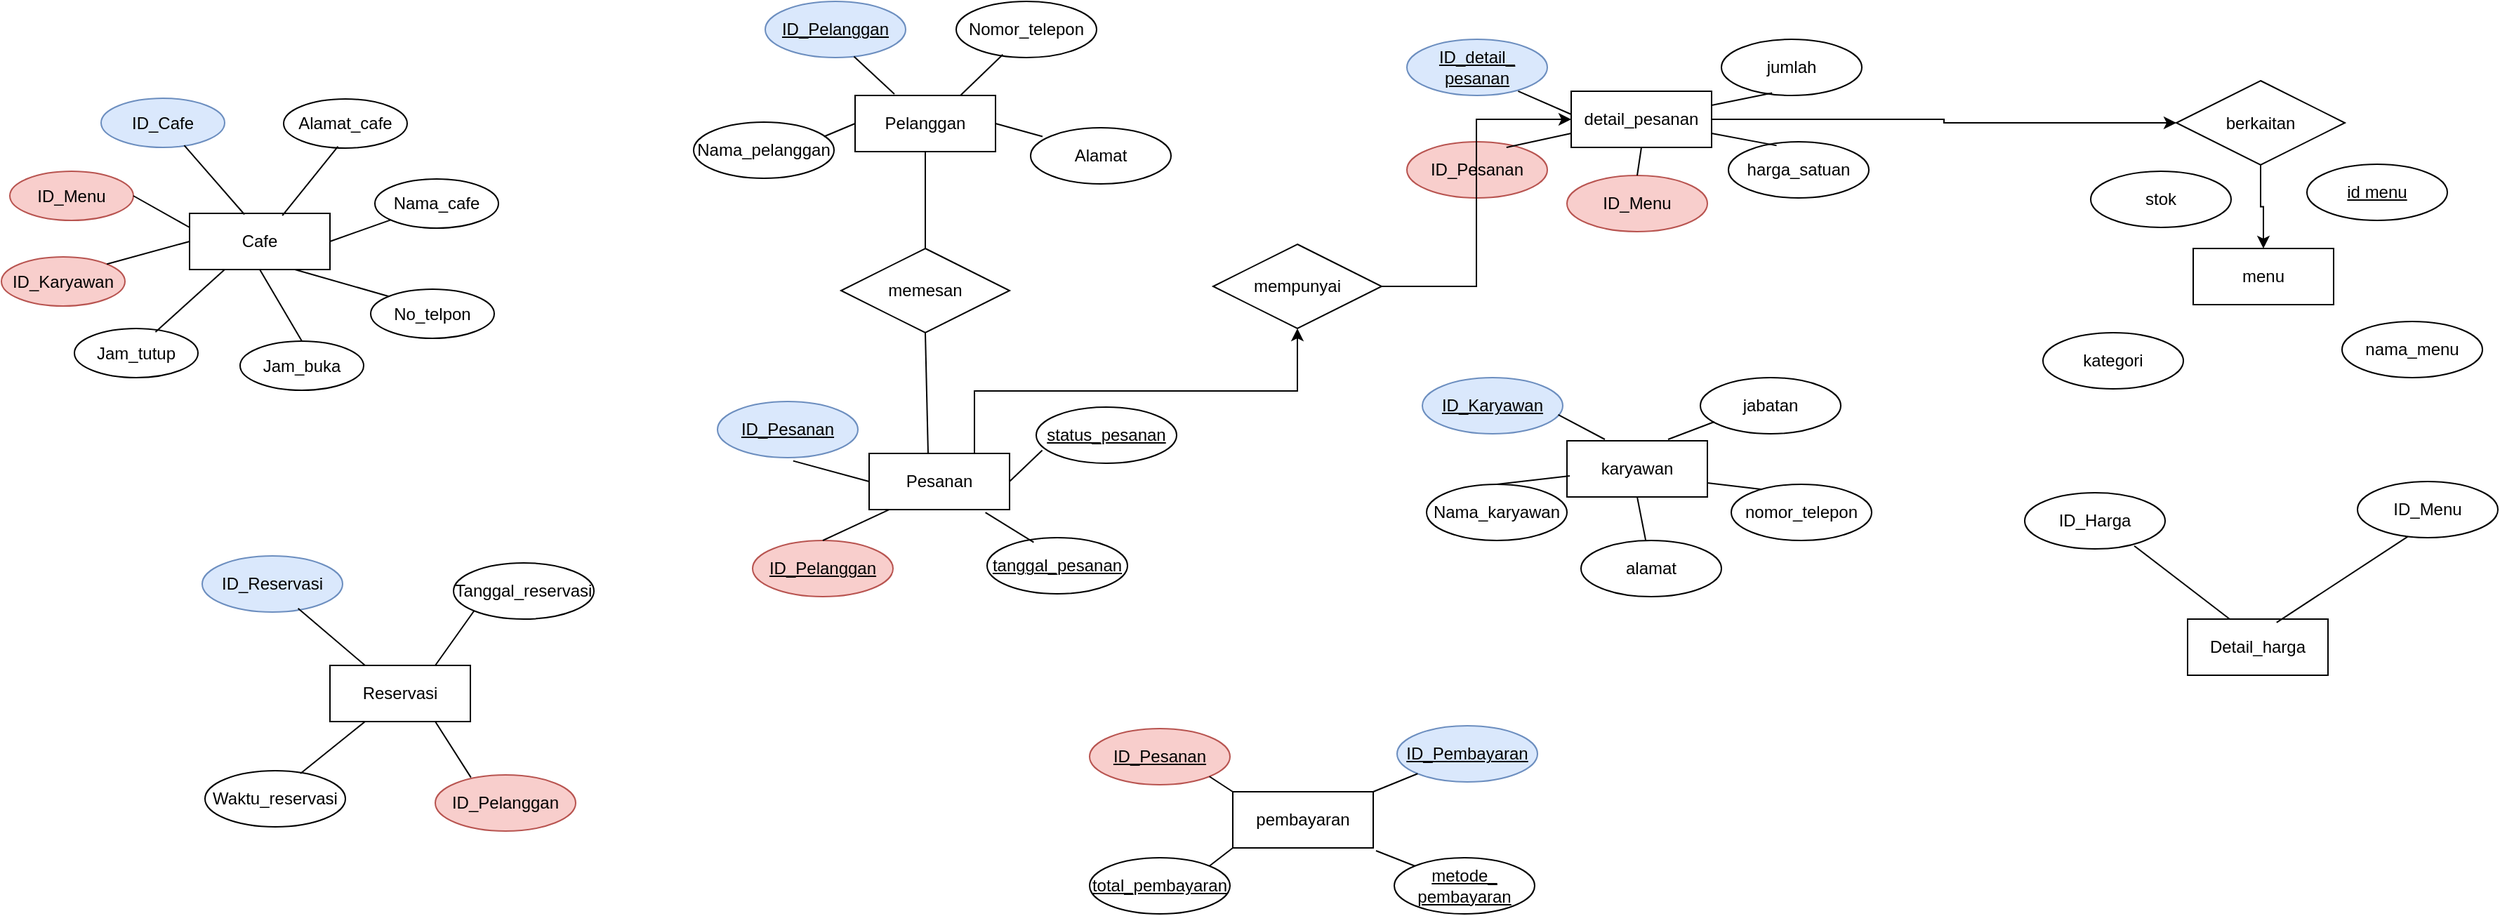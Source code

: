<mxfile version="24.9.2">
  <diagram name="Page-1" id="4e5mWGfXuUMKOkXNHSOo">
    <mxGraphModel dx="2000" dy="1057" grid="0" gridSize="10" guides="1" tooltips="1" connect="1" arrows="1" fold="1" page="0" pageScale="1" pageWidth="850" pageHeight="1100" math="0" shadow="0">
      <root>
        <mxCell id="0" />
        <mxCell id="1" parent="0" />
        <mxCell id="grnQwoSv1uIadPGOXFT1-49" value="Pelanggan" style="whiteSpace=wrap;html=1;align=center;" parent="1" vertex="1">
          <mxGeometry x="333" y="-14" width="100" height="40" as="geometry" />
        </mxCell>
        <mxCell id="grnQwoSv1uIadPGOXFT1-50" value="ID_Pelanggan" style="ellipse;whiteSpace=wrap;html=1;align=center;fontStyle=4;fillColor=#dae8fc;strokeColor=#6c8ebf;" parent="1" vertex="1">
          <mxGeometry x="269" y="-81" width="100" height="40" as="geometry" />
        </mxCell>
        <mxCell id="grnQwoSv1uIadPGOXFT1-51" value="Nama_pelanggan" style="ellipse;whiteSpace=wrap;html=1;align=center;" parent="1" vertex="1">
          <mxGeometry x="218" y="5" width="100" height="40" as="geometry" />
        </mxCell>
        <mxCell id="grnQwoSv1uIadPGOXFT1-54" value="Alamat" style="ellipse;whiteSpace=wrap;html=1;align=center;" parent="1" vertex="1">
          <mxGeometry x="458" y="9" width="100" height="40" as="geometry" />
        </mxCell>
        <mxCell id="grnQwoSv1uIadPGOXFT1-55" value="Nomor_telepon" style="ellipse;whiteSpace=wrap;html=1;align=center;" parent="1" vertex="1">
          <mxGeometry x="405" y="-81" width="100" height="40" as="geometry" />
        </mxCell>
        <mxCell id="MHXyVBamXLeqpxSBu66O-15" style="edgeStyle=orthogonalEdgeStyle;rounded=0;orthogonalLoop=1;jettySize=auto;html=1;exitX=1;exitY=0.5;exitDx=0;exitDy=0;entryX=0;entryY=0.5;entryDx=0;entryDy=0;" edge="1" parent="1" source="grnQwoSv1uIadPGOXFT1-56" target="MHXyVBamXLeqpxSBu66O-13">
          <mxGeometry relative="1" as="geometry" />
        </mxCell>
        <mxCell id="grnQwoSv1uIadPGOXFT1-56" value="detail_pesanan" style="whiteSpace=wrap;html=1;align=center;" parent="1" vertex="1">
          <mxGeometry x="843" y="-17" width="100" height="40" as="geometry" />
        </mxCell>
        <mxCell id="grnQwoSv1uIadPGOXFT1-57" value="ID_Pesanan" style="ellipse;whiteSpace=wrap;html=1;align=center;fillColor=#f8cecc;strokeColor=#b85450;" parent="1" vertex="1">
          <mxGeometry x="726" y="19" width="100" height="40" as="geometry" />
        </mxCell>
        <mxCell id="grnQwoSv1uIadPGOXFT1-58" value="ID_detail_&lt;div&gt;pesanan&lt;/div&gt;" style="ellipse;whiteSpace=wrap;html=1;align=center;fontStyle=4;fillColor=#dae8fc;strokeColor=#6c8ebf;" parent="1" vertex="1">
          <mxGeometry x="726" y="-54" width="100" height="40" as="geometry" />
        </mxCell>
        <mxCell id="grnQwoSv1uIadPGOXFT1-59" value="ID_Menu" style="ellipse;whiteSpace=wrap;html=1;align=center;fillColor=#f8cecc;strokeColor=#b85450;" parent="1" vertex="1">
          <mxGeometry x="840" y="43" width="100" height="40" as="geometry" />
        </mxCell>
        <mxCell id="grnQwoSv1uIadPGOXFT1-60" value="harga_satuan" style="ellipse;whiteSpace=wrap;html=1;align=center;" parent="1" vertex="1">
          <mxGeometry x="955" y="19" width="100" height="40" as="geometry" />
        </mxCell>
        <mxCell id="grnQwoSv1uIadPGOXFT1-61" value="jumlah" style="ellipse;whiteSpace=wrap;html=1;align=center;" parent="1" vertex="1">
          <mxGeometry x="950" y="-54" width="100" height="40" as="geometry" />
        </mxCell>
        <mxCell id="MHXyVBamXLeqpxSBu66O-8" style="edgeStyle=orthogonalEdgeStyle;rounded=0;orthogonalLoop=1;jettySize=auto;html=1;exitX=0.75;exitY=0;exitDx=0;exitDy=0;" edge="1" parent="1" source="grnQwoSv1uIadPGOXFT1-62" target="MHXyVBamXLeqpxSBu66O-7">
          <mxGeometry relative="1" as="geometry" />
        </mxCell>
        <mxCell id="grnQwoSv1uIadPGOXFT1-62" value="Pesanan" style="whiteSpace=wrap;html=1;align=center;" parent="1" vertex="1">
          <mxGeometry x="343" y="241" width="100" height="40" as="geometry" />
        </mxCell>
        <mxCell id="grnQwoSv1uIadPGOXFT1-63" value="ID_Pesanan" style="ellipse;whiteSpace=wrap;html=1;align=center;fontStyle=4;fillColor=#dae8fc;strokeColor=#6c8ebf;" parent="1" vertex="1">
          <mxGeometry x="235" y="204" width="100" height="40" as="geometry" />
        </mxCell>
        <mxCell id="grnQwoSv1uIadPGOXFT1-65" value="ID_Pelanggan" style="ellipse;whiteSpace=wrap;html=1;align=center;fontStyle=4;fillColor=#f8cecc;strokeColor=#b85450;" parent="1" vertex="1">
          <mxGeometry x="260" y="303" width="100" height="40" as="geometry" />
        </mxCell>
        <mxCell id="grnQwoSv1uIadPGOXFT1-66" value="tanggal_pesanan" style="ellipse;whiteSpace=wrap;html=1;align=center;fontStyle=4;" parent="1" vertex="1">
          <mxGeometry x="427" y="301" width="100" height="40" as="geometry" />
        </mxCell>
        <mxCell id="grnQwoSv1uIadPGOXFT1-67" value="status_pesanan" style="ellipse;whiteSpace=wrap;html=1;align=center;fontStyle=4;" parent="1" vertex="1">
          <mxGeometry x="462" y="208" width="100" height="40" as="geometry" />
        </mxCell>
        <mxCell id="grnQwoSv1uIadPGOXFT1-68" value="karyawan" style="whiteSpace=wrap;html=1;align=center;" parent="1" vertex="1">
          <mxGeometry x="840" y="232" width="100" height="40" as="geometry" />
        </mxCell>
        <mxCell id="grnQwoSv1uIadPGOXFT1-69" value="ID_Karyawan" style="ellipse;whiteSpace=wrap;html=1;align=center;fontStyle=4;fillColor=#dae8fc;strokeColor=#6c8ebf;" parent="1" vertex="1">
          <mxGeometry x="737" y="187" width="100" height="40" as="geometry" />
        </mxCell>
        <mxCell id="grnQwoSv1uIadPGOXFT1-70" value="Nama_karyawan" style="ellipse;whiteSpace=wrap;html=1;align=center;" parent="1" vertex="1">
          <mxGeometry x="740" y="263" width="100" height="40" as="geometry" />
        </mxCell>
        <mxCell id="grnQwoSv1uIadPGOXFT1-71" value="nomor_telepon" style="ellipse;whiteSpace=wrap;html=1;align=center;" parent="1" vertex="1">
          <mxGeometry x="957" y="263" width="100" height="40" as="geometry" />
        </mxCell>
        <mxCell id="grnQwoSv1uIadPGOXFT1-72" value="jabatan" style="ellipse;whiteSpace=wrap;html=1;align=center;" parent="1" vertex="1">
          <mxGeometry x="935" y="187" width="100" height="40" as="geometry" />
        </mxCell>
        <mxCell id="grnQwoSv1uIadPGOXFT1-74" value="pembayaran" style="whiteSpace=wrap;html=1;align=center;" parent="1" vertex="1">
          <mxGeometry x="602" y="482" width="100" height="40" as="geometry" />
        </mxCell>
        <mxCell id="grnQwoSv1uIadPGOXFT1-75" value="ID_Pembayaran" style="ellipse;whiteSpace=wrap;html=1;align=center;fontStyle=4;fillColor=#dae8fc;strokeColor=#6c8ebf;" parent="1" vertex="1">
          <mxGeometry x="719" y="435" width="100" height="40" as="geometry" />
        </mxCell>
        <mxCell id="grnQwoSv1uIadPGOXFT1-76" value="ID_Pesanan" style="ellipse;whiteSpace=wrap;html=1;align=center;fontStyle=4;fillColor=#f8cecc;strokeColor=#b85450;" parent="1" vertex="1">
          <mxGeometry x="500" y="437" width="100" height="40" as="geometry" />
        </mxCell>
        <mxCell id="grnQwoSv1uIadPGOXFT1-77" value="total_pembayaran" style="ellipse;whiteSpace=wrap;html=1;align=center;fontStyle=4;" parent="1" vertex="1">
          <mxGeometry x="500" y="529" width="100" height="40" as="geometry" />
        </mxCell>
        <mxCell id="grnQwoSv1uIadPGOXFT1-78" value="metode_&lt;div&gt;pembayaran&lt;/div&gt;" style="ellipse;whiteSpace=wrap;html=1;align=center;fontStyle=4;" parent="1" vertex="1">
          <mxGeometry x="717" y="529" width="100" height="40" as="geometry" />
        </mxCell>
        <mxCell id="grnQwoSv1uIadPGOXFT1-82" value="" style="endArrow=none;html=1;rounded=0;fontSize=12;startSize=8;endSize=8;curved=1;exitX=1;exitY=0.5;exitDx=0;exitDy=0;entryX=0.085;entryY=0.156;entryDx=0;entryDy=0;entryPerimeter=0;" parent="1" source="grnQwoSv1uIadPGOXFT1-49" target="grnQwoSv1uIadPGOXFT1-54" edge="1">
          <mxGeometry relative="1" as="geometry">
            <mxPoint x="462" y="32" as="sourcePoint" />
            <mxPoint x="622" y="32" as="targetPoint" />
          </mxGeometry>
        </mxCell>
        <mxCell id="grnQwoSv1uIadPGOXFT1-83" value="" style="endArrow=none;html=1;rounded=0;fontSize=12;startSize=8;endSize=8;curved=1;exitX=0.75;exitY=0;exitDx=0;exitDy=0;entryX=0.332;entryY=0.948;entryDx=0;entryDy=0;entryPerimeter=0;" parent="1" source="grnQwoSv1uIadPGOXFT1-49" target="grnQwoSv1uIadPGOXFT1-55" edge="1">
          <mxGeometry relative="1" as="geometry">
            <mxPoint x="408" y="61" as="sourcePoint" />
            <mxPoint x="568" y="61" as="targetPoint" />
          </mxGeometry>
        </mxCell>
        <mxCell id="grnQwoSv1uIadPGOXFT1-84" value="" style="endArrow=none;html=1;rounded=0;fontSize=12;startSize=8;endSize=8;curved=1;exitX=0.632;exitY=0.98;exitDx=0;exitDy=0;exitPerimeter=0;" parent="1" source="grnQwoSv1uIadPGOXFT1-50" edge="1">
          <mxGeometry relative="1" as="geometry">
            <mxPoint x="281" y="61" as="sourcePoint" />
            <mxPoint x="361" y="-15" as="targetPoint" />
          </mxGeometry>
        </mxCell>
        <mxCell id="grnQwoSv1uIadPGOXFT1-85" value="" style="endArrow=none;html=1;rounded=0;fontSize=12;startSize=8;endSize=8;curved=1;exitX=0.929;exitY=0.256;exitDx=0;exitDy=0;entryX=0;entryY=0.5;entryDx=0;entryDy=0;exitPerimeter=0;" parent="1" source="grnQwoSv1uIadPGOXFT1-51" target="grnQwoSv1uIadPGOXFT1-49" edge="1">
          <mxGeometry relative="1" as="geometry">
            <mxPoint x="281" y="61" as="sourcePoint" />
            <mxPoint x="441" y="61" as="targetPoint" />
          </mxGeometry>
        </mxCell>
        <mxCell id="grnQwoSv1uIadPGOXFT1-86" value="" style="endArrow=none;html=1;rounded=0;fontSize=12;startSize=8;endSize=8;curved=1;exitX=0.792;exitY=0.924;exitDx=0;exitDy=0;exitPerimeter=0;entryX=0.001;entryY=0.412;entryDx=0;entryDy=0;entryPerimeter=0;" parent="1" source="grnQwoSv1uIadPGOXFT1-58" target="grnQwoSv1uIadPGOXFT1-56" edge="1">
          <mxGeometry relative="1" as="geometry">
            <mxPoint x="853" y="61" as="sourcePoint" />
            <mxPoint x="1013" y="61" as="targetPoint" />
          </mxGeometry>
        </mxCell>
        <mxCell id="grnQwoSv1uIadPGOXFT1-87" value="" style="endArrow=none;html=1;rounded=0;fontSize=12;startSize=8;endSize=8;curved=1;exitX=0.709;exitY=0.099;exitDx=0;exitDy=0;exitPerimeter=0;entryX=0;entryY=0.75;entryDx=0;entryDy=0;" parent="1" source="grnQwoSv1uIadPGOXFT1-57" target="grnQwoSv1uIadPGOXFT1-56" edge="1">
          <mxGeometry relative="1" as="geometry">
            <mxPoint x="853" y="61" as="sourcePoint" />
            <mxPoint x="1013" y="61" as="targetPoint" />
          </mxGeometry>
        </mxCell>
        <mxCell id="grnQwoSv1uIadPGOXFT1-88" value="" style="endArrow=none;html=1;rounded=0;fontSize=12;startSize=8;endSize=8;curved=1;exitX=0.5;exitY=0;exitDx=0;exitDy=0;entryX=0.5;entryY=1;entryDx=0;entryDy=0;" parent="1" source="grnQwoSv1uIadPGOXFT1-59" target="grnQwoSv1uIadPGOXFT1-56" edge="1">
          <mxGeometry relative="1" as="geometry">
            <mxPoint x="853" y="61" as="sourcePoint" />
            <mxPoint x="1013" y="61" as="targetPoint" />
          </mxGeometry>
        </mxCell>
        <mxCell id="grnQwoSv1uIadPGOXFT1-89" value="" style="endArrow=none;html=1;rounded=0;fontSize=12;startSize=8;endSize=8;curved=1;exitX=1;exitY=0.75;exitDx=0;exitDy=0;entryX=0.343;entryY=0.067;entryDx=0;entryDy=0;entryPerimeter=0;" parent="1" source="grnQwoSv1uIadPGOXFT1-56" target="grnQwoSv1uIadPGOXFT1-60" edge="1">
          <mxGeometry relative="1" as="geometry">
            <mxPoint x="853" y="61" as="sourcePoint" />
            <mxPoint x="1013" y="61" as="targetPoint" />
          </mxGeometry>
        </mxCell>
        <mxCell id="grnQwoSv1uIadPGOXFT1-90" value="" style="endArrow=none;html=1;rounded=0;fontSize=12;startSize=8;endSize=8;curved=1;exitX=1;exitY=0.25;exitDx=0;exitDy=0;entryX=0.361;entryY=0.956;entryDx=0;entryDy=0;entryPerimeter=0;" parent="1" source="grnQwoSv1uIadPGOXFT1-56" target="grnQwoSv1uIadPGOXFT1-61" edge="1">
          <mxGeometry relative="1" as="geometry">
            <mxPoint x="853" y="61" as="sourcePoint" />
            <mxPoint x="1013" y="61" as="targetPoint" />
          </mxGeometry>
        </mxCell>
        <mxCell id="grnQwoSv1uIadPGOXFT1-91" value="" style="endArrow=none;html=1;rounded=0;fontSize=12;startSize=8;endSize=8;curved=1;entryX=0.968;entryY=0.661;entryDx=0;entryDy=0;entryPerimeter=0;" parent="1" target="grnQwoSv1uIadPGOXFT1-69" edge="1">
          <mxGeometry relative="1" as="geometry">
            <mxPoint x="867" y="231" as="sourcePoint" />
            <mxPoint x="1013" y="188" as="targetPoint" />
          </mxGeometry>
        </mxCell>
        <mxCell id="grnQwoSv1uIadPGOXFT1-92" value="" style="endArrow=none;html=1;rounded=0;fontSize=12;startSize=8;endSize=8;curved=1;entryX=0.099;entryY=0.788;entryDx=0;entryDy=0;entryPerimeter=0;" parent="1" target="grnQwoSv1uIadPGOXFT1-72" edge="1">
          <mxGeometry relative="1" as="geometry">
            <mxPoint x="912" y="231" as="sourcePoint" />
            <mxPoint x="1013" y="188" as="targetPoint" />
          </mxGeometry>
        </mxCell>
        <mxCell id="grnQwoSv1uIadPGOXFT1-93" value="" style="endArrow=none;html=1;rounded=0;fontSize=12;startSize=8;endSize=8;curved=1;exitX=0.5;exitY=0;exitDx=0;exitDy=0;" parent="1" source="grnQwoSv1uIadPGOXFT1-70" edge="1">
          <mxGeometry relative="1" as="geometry">
            <mxPoint x="853" y="188" as="sourcePoint" />
            <mxPoint x="842" y="257" as="targetPoint" />
          </mxGeometry>
        </mxCell>
        <mxCell id="grnQwoSv1uIadPGOXFT1-94" value="" style="endArrow=none;html=1;rounded=0;fontSize=12;startSize=8;endSize=8;curved=1;exitX=1;exitY=0.75;exitDx=0;exitDy=0;entryX=0.221;entryY=0.092;entryDx=0;entryDy=0;entryPerimeter=0;" parent="1" source="grnQwoSv1uIadPGOXFT1-68" target="grnQwoSv1uIadPGOXFT1-71" edge="1">
          <mxGeometry relative="1" as="geometry">
            <mxPoint x="853" y="188" as="sourcePoint" />
            <mxPoint x="979" y="279" as="targetPoint" />
          </mxGeometry>
        </mxCell>
        <mxCell id="grnQwoSv1uIadPGOXFT1-95" value="" style="endArrow=none;html=1;rounded=0;fontSize=12;startSize=8;endSize=8;curved=1;exitX=0;exitY=0.5;exitDx=0;exitDy=0;entryX=0.539;entryY=1.058;entryDx=0;entryDy=0;entryPerimeter=0;" parent="1" source="grnQwoSv1uIadPGOXFT1-62" target="grnQwoSv1uIadPGOXFT1-63" edge="1">
          <mxGeometry relative="1" as="geometry">
            <mxPoint x="345" y="188" as="sourcePoint" />
            <mxPoint x="505" y="188" as="targetPoint" />
          </mxGeometry>
        </mxCell>
        <mxCell id="grnQwoSv1uIadPGOXFT1-96" value="" style="endArrow=none;html=1;rounded=0;fontSize=12;startSize=8;endSize=8;curved=1;exitX=0.5;exitY=0;exitDx=0;exitDy=0;entryX=0.142;entryY=1.002;entryDx=0;entryDy=0;entryPerimeter=0;" parent="1" source="grnQwoSv1uIadPGOXFT1-65" target="grnQwoSv1uIadPGOXFT1-62" edge="1">
          <mxGeometry relative="1" as="geometry">
            <mxPoint x="345" y="188" as="sourcePoint" />
            <mxPoint x="505" y="188" as="targetPoint" />
          </mxGeometry>
        </mxCell>
        <mxCell id="grnQwoSv1uIadPGOXFT1-97" value="" style="endArrow=none;html=1;rounded=0;fontSize=12;startSize=8;endSize=8;curved=1;exitX=1;exitY=0.5;exitDx=0;exitDy=0;entryX=0.043;entryY=0.768;entryDx=0;entryDy=0;entryPerimeter=0;" parent="1" source="grnQwoSv1uIadPGOXFT1-62" target="grnQwoSv1uIadPGOXFT1-67" edge="1">
          <mxGeometry relative="1" as="geometry">
            <mxPoint x="345" y="188" as="sourcePoint" />
            <mxPoint x="505" y="188" as="targetPoint" />
          </mxGeometry>
        </mxCell>
        <mxCell id="grnQwoSv1uIadPGOXFT1-98" value="" style="endArrow=none;html=1;rounded=0;fontSize=12;startSize=8;endSize=8;curved=1;entryX=0.828;entryY=1.052;entryDx=0;entryDy=0;exitX=0.332;exitY=0.083;exitDx=0;exitDy=0;exitPerimeter=0;entryPerimeter=0;" parent="1" source="grnQwoSv1uIadPGOXFT1-66" target="grnQwoSv1uIadPGOXFT1-62" edge="1">
          <mxGeometry relative="1" as="geometry">
            <mxPoint x="397" y="309" as="sourcePoint" />
            <mxPoint x="505" y="188" as="targetPoint" />
          </mxGeometry>
        </mxCell>
        <mxCell id="grnQwoSv1uIadPGOXFT1-100" value="" style="endArrow=none;html=1;rounded=0;fontSize=12;startSize=8;endSize=8;curved=1;exitX=1;exitY=1;exitDx=0;exitDy=0;entryX=0;entryY=0;entryDx=0;entryDy=0;" parent="1" source="grnQwoSv1uIadPGOXFT1-76" target="grnQwoSv1uIadPGOXFT1-74" edge="1">
          <mxGeometry relative="1" as="geometry">
            <mxPoint x="603" y="495" as="sourcePoint" />
            <mxPoint x="763" y="495" as="targetPoint" />
          </mxGeometry>
        </mxCell>
        <mxCell id="grnQwoSv1uIadPGOXFT1-101" value="" style="endArrow=none;html=1;rounded=0;fontSize=12;startSize=8;endSize=8;curved=1;exitX=1;exitY=0;exitDx=0;exitDy=0;entryX=0;entryY=1;entryDx=0;entryDy=0;" parent="1" source="grnQwoSv1uIadPGOXFT1-74" target="grnQwoSv1uIadPGOXFT1-75" edge="1">
          <mxGeometry relative="1" as="geometry">
            <mxPoint x="603" y="495" as="sourcePoint" />
            <mxPoint x="763" y="495" as="targetPoint" />
          </mxGeometry>
        </mxCell>
        <mxCell id="grnQwoSv1uIadPGOXFT1-102" value="" style="endArrow=none;html=1;rounded=0;fontSize=12;startSize=8;endSize=8;curved=1;exitX=1;exitY=0;exitDx=0;exitDy=0;entryX=0;entryY=1;entryDx=0;entryDy=0;" parent="1" source="grnQwoSv1uIadPGOXFT1-77" target="grnQwoSv1uIadPGOXFT1-74" edge="1">
          <mxGeometry relative="1" as="geometry">
            <mxPoint x="603" y="495" as="sourcePoint" />
            <mxPoint x="763" y="495" as="targetPoint" />
          </mxGeometry>
        </mxCell>
        <mxCell id="grnQwoSv1uIadPGOXFT1-103" value="" style="endArrow=none;html=1;rounded=0;fontSize=12;startSize=8;endSize=8;curved=1;entryX=0;entryY=0;entryDx=0;entryDy=0;" parent="1" target="grnQwoSv1uIadPGOXFT1-78" edge="1">
          <mxGeometry relative="1" as="geometry">
            <mxPoint x="704" y="524" as="sourcePoint" />
            <mxPoint x="763" y="495" as="targetPoint" />
          </mxGeometry>
        </mxCell>
        <mxCell id="624rOhawahAO45JL6sMZ-1" value="Cafe" style="whiteSpace=wrap;html=1;align=center;" parent="1" vertex="1">
          <mxGeometry x="-141" y="70" width="100" height="40" as="geometry" />
        </mxCell>
        <mxCell id="624rOhawahAO45JL6sMZ-3" value="alamat" style="ellipse;whiteSpace=wrap;html=1;align=center;" parent="1" vertex="1">
          <mxGeometry x="850" y="303" width="100" height="40" as="geometry" />
        </mxCell>
        <mxCell id="624rOhawahAO45JL6sMZ-4" value="" style="endArrow=none;html=1;rounded=0;exitX=0.5;exitY=1;exitDx=0;exitDy=0;" parent="1" source="grnQwoSv1uIadPGOXFT1-68" target="624rOhawahAO45JL6sMZ-3" edge="1">
          <mxGeometry relative="1" as="geometry">
            <mxPoint x="932" y="287" as="sourcePoint" />
            <mxPoint x="1092" y="287" as="targetPoint" />
          </mxGeometry>
        </mxCell>
        <mxCell id="fyqaR6KiXTVcfF-L6lF1-1" value="ID_Cafe" style="ellipse;whiteSpace=wrap;html=1;align=center;fillColor=#dae8fc;strokeColor=#6c8ebf;" parent="1" vertex="1">
          <mxGeometry x="-204" y="-12" width="88" height="35" as="geometry" />
        </mxCell>
        <mxCell id="fyqaR6KiXTVcfF-L6lF1-2" value="Alamat_cafe" style="ellipse;whiteSpace=wrap;html=1;align=center;" parent="1" vertex="1">
          <mxGeometry x="-74" y="-11.5" width="88" height="35" as="geometry" />
        </mxCell>
        <mxCell id="fyqaR6KiXTVcfF-L6lF1-3" value="Nama_cafe" style="ellipse;whiteSpace=wrap;html=1;align=center;" parent="1" vertex="1">
          <mxGeometry x="-9" y="45.5" width="88" height="35" as="geometry" />
        </mxCell>
        <mxCell id="fyqaR6KiXTVcfF-L6lF1-4" value="ID_Karyawan" style="ellipse;whiteSpace=wrap;html=1;align=center;fillColor=#f8cecc;strokeColor=#b85450;" parent="1" vertex="1">
          <mxGeometry x="-275" y="101" width="88" height="35" as="geometry" />
        </mxCell>
        <mxCell id="fyqaR6KiXTVcfF-L6lF1-5" value="No_telpon" style="ellipse;whiteSpace=wrap;html=1;align=center;" parent="1" vertex="1">
          <mxGeometry x="-12" y="124" width="88" height="35" as="geometry" />
        </mxCell>
        <mxCell id="fyqaR6KiXTVcfF-L6lF1-6" value="Jam_buka" style="ellipse;whiteSpace=wrap;html=1;align=center;" parent="1" vertex="1">
          <mxGeometry x="-105" y="161" width="88" height="35" as="geometry" />
        </mxCell>
        <mxCell id="fyqaR6KiXTVcfF-L6lF1-7" value="Jam_tutup" style="ellipse;whiteSpace=wrap;html=1;align=center;" parent="1" vertex="1">
          <mxGeometry x="-223" y="152" width="88" height="35" as="geometry" />
        </mxCell>
        <mxCell id="fyqaR6KiXTVcfF-L6lF1-8" value="ID_Menu" style="ellipse;whiteSpace=wrap;html=1;align=center;fillColor=#f8cecc;strokeColor=#b85450;" parent="1" vertex="1">
          <mxGeometry x="-269" y="40" width="88" height="35" as="geometry" />
        </mxCell>
        <mxCell id="fyqaR6KiXTVcfF-L6lF1-11" value="" style="endArrow=none;html=1;rounded=0;entryX=0.44;entryY=0.967;entryDx=0;entryDy=0;entryPerimeter=0;exitX=0.661;exitY=0.039;exitDx=0;exitDy=0;exitPerimeter=0;" parent="1" source="624rOhawahAO45JL6sMZ-1" target="fyqaR6KiXTVcfF-L6lF1-2" edge="1">
          <mxGeometry width="50" height="50" relative="1" as="geometry">
            <mxPoint x="-77" y="69" as="sourcePoint" />
            <mxPoint x="-27" y="19" as="targetPoint" />
          </mxGeometry>
        </mxCell>
        <mxCell id="fyqaR6KiXTVcfF-L6lF1-12" value="" style="endArrow=none;html=1;rounded=0;entryX=0.673;entryY=0.959;entryDx=0;entryDy=0;entryPerimeter=0;exitX=0.391;exitY=0.019;exitDx=0;exitDy=0;exitPerimeter=0;" parent="1" source="624rOhawahAO45JL6sMZ-1" target="fyqaR6KiXTVcfF-L6lF1-1" edge="1">
          <mxGeometry width="50" height="50" relative="1" as="geometry">
            <mxPoint x="-120" y="71" as="sourcePoint" />
            <mxPoint x="-70" y="21" as="targetPoint" />
          </mxGeometry>
        </mxCell>
        <mxCell id="fyqaR6KiXTVcfF-L6lF1-13" value="memesan" style="shape=rhombus;perimeter=rhombusPerimeter;whiteSpace=wrap;html=1;align=center;" parent="1" vertex="1">
          <mxGeometry x="323" y="95" width="120" height="60" as="geometry" />
        </mxCell>
        <mxCell id="fyqaR6KiXTVcfF-L6lF1-14" value="" style="endArrow=none;html=1;rounded=0;entryX=0.5;entryY=1;entryDx=0;entryDy=0;" parent="1" source="fyqaR6KiXTVcfF-L6lF1-13" target="grnQwoSv1uIadPGOXFT1-49" edge="1">
          <mxGeometry relative="1" as="geometry">
            <mxPoint x="183" y="144" as="sourcePoint" />
            <mxPoint x="343" y="144" as="targetPoint" />
          </mxGeometry>
        </mxCell>
        <mxCell id="fyqaR6KiXTVcfF-L6lF1-15" value="" style="endArrow=none;html=1;rounded=0;entryX=0.5;entryY=1;entryDx=0;entryDy=0;exitX=0.42;exitY=0;exitDx=0;exitDy=0;exitPerimeter=0;" parent="1" source="grnQwoSv1uIadPGOXFT1-62" target="fyqaR6KiXTVcfF-L6lF1-13" edge="1">
          <mxGeometry relative="1" as="geometry">
            <mxPoint x="183" y="144" as="sourcePoint" />
            <mxPoint x="343" y="144" as="targetPoint" />
          </mxGeometry>
        </mxCell>
        <mxCell id="fyqaR6KiXTVcfF-L6lF1-16" value="Reservasi" style="whiteSpace=wrap;html=1;align=center;" parent="1" vertex="1">
          <mxGeometry x="-41" y="392" width="100" height="40" as="geometry" />
        </mxCell>
        <mxCell id="fyqaR6KiXTVcfF-L6lF1-17" value="ID_Reservasi" style="ellipse;whiteSpace=wrap;html=1;align=center;fillColor=#dae8fc;strokeColor=#6c8ebf;" parent="1" vertex="1">
          <mxGeometry x="-132" y="314" width="100" height="40" as="geometry" />
        </mxCell>
        <mxCell id="fyqaR6KiXTVcfF-L6lF1-18" value="Tanggal_reservasi" style="ellipse;whiteSpace=wrap;html=1;align=center;" parent="1" vertex="1">
          <mxGeometry x="47" y="319" width="100" height="40" as="geometry" />
        </mxCell>
        <mxCell id="fyqaR6KiXTVcfF-L6lF1-19" value="Waktu_reservasi" style="ellipse;whiteSpace=wrap;html=1;align=center;" parent="1" vertex="1">
          <mxGeometry x="-130" y="467" width="100" height="40" as="geometry" />
        </mxCell>
        <mxCell id="fyqaR6KiXTVcfF-L6lF1-20" value="ID_Pelanggan" style="ellipse;whiteSpace=wrap;html=1;align=center;fillColor=#f8cecc;strokeColor=#b85450;" parent="1" vertex="1">
          <mxGeometry x="34" y="470" width="100" height="40" as="geometry" />
        </mxCell>
        <mxCell id="fyqaR6KiXTVcfF-L6lF1-21" value="Detail_harga" style="whiteSpace=wrap;html=1;align=center;" parent="1" vertex="1">
          <mxGeometry x="1282" y="359" width="100" height="40" as="geometry" />
        </mxCell>
        <mxCell id="fyqaR6KiXTVcfF-L6lF1-22" value="ID_Harga" style="ellipse;whiteSpace=wrap;html=1;align=center;" parent="1" vertex="1">
          <mxGeometry x="1166" y="269" width="100" height="40" as="geometry" />
        </mxCell>
        <mxCell id="fyqaR6KiXTVcfF-L6lF1-23" value="ID_Menu" style="ellipse;whiteSpace=wrap;html=1;align=center;" parent="1" vertex="1">
          <mxGeometry x="1403" y="261" width="100" height="40" as="geometry" />
        </mxCell>
        <mxCell id="fyqaR6KiXTVcfF-L6lF1-27" value="" style="endArrow=none;html=1;rounded=0;entryX=0.25;entryY=1;entryDx=0;entryDy=0;" parent="1" target="fyqaR6KiXTVcfF-L6lF1-16" edge="1">
          <mxGeometry relative="1" as="geometry">
            <mxPoint x="-62" y="469" as="sourcePoint" />
            <mxPoint x="-4" y="560" as="targetPoint" />
          </mxGeometry>
        </mxCell>
        <mxCell id="fyqaR6KiXTVcfF-L6lF1-28" value="" style="endArrow=none;html=1;rounded=0;entryX=0.75;entryY=1;entryDx=0;entryDy=0;exitX=0.254;exitY=0.045;exitDx=0;exitDy=0;exitPerimeter=0;" parent="1" source="fyqaR6KiXTVcfF-L6lF1-20" target="fyqaR6KiXTVcfF-L6lF1-16" edge="1">
          <mxGeometry relative="1" as="geometry">
            <mxPoint x="-164" y="560" as="sourcePoint" />
            <mxPoint x="-4" y="560" as="targetPoint" />
          </mxGeometry>
        </mxCell>
        <mxCell id="fyqaR6KiXTVcfF-L6lF1-29" value="" style="endArrow=none;html=1;rounded=0;entryX=0.75;entryY=0;entryDx=0;entryDy=0;exitX=0;exitY=1;exitDx=0;exitDy=0;" parent="1" source="fyqaR6KiXTVcfF-L6lF1-18" target="fyqaR6KiXTVcfF-L6lF1-16" edge="1">
          <mxGeometry relative="1" as="geometry">
            <mxPoint x="-164" y="560" as="sourcePoint" />
            <mxPoint x="-4" y="560" as="targetPoint" />
          </mxGeometry>
        </mxCell>
        <mxCell id="fyqaR6KiXTVcfF-L6lF1-30" value="" style="endArrow=none;html=1;rounded=0;entryX=0.683;entryY=0.934;entryDx=0;entryDy=0;entryPerimeter=0;exitX=0.25;exitY=0;exitDx=0;exitDy=0;" parent="1" source="fyqaR6KiXTVcfF-L6lF1-16" target="fyqaR6KiXTVcfF-L6lF1-17" edge="1">
          <mxGeometry relative="1" as="geometry">
            <mxPoint x="-164" y="560" as="sourcePoint" />
            <mxPoint x="-4" y="560" as="targetPoint" />
          </mxGeometry>
        </mxCell>
        <mxCell id="fyqaR6KiXTVcfF-L6lF1-32" value="" style="endArrow=none;html=1;rounded=0;exitX=0.359;exitY=0.979;exitDx=0;exitDy=0;exitPerimeter=0;entryX=0.634;entryY=0.061;entryDx=0;entryDy=0;entryPerimeter=0;" parent="1" source="fyqaR6KiXTVcfF-L6lF1-23" target="fyqaR6KiXTVcfF-L6lF1-21" edge="1">
          <mxGeometry relative="1" as="geometry">
            <mxPoint x="174" y="560" as="sourcePoint" />
            <mxPoint x="298" y="636" as="targetPoint" />
          </mxGeometry>
        </mxCell>
        <mxCell id="fyqaR6KiXTVcfF-L6lF1-33" value="" style="endArrow=none;html=1;rounded=0;exitX=0.78;exitY=0.946;exitDx=0;exitDy=0;exitPerimeter=0;entryX=0.3;entryY=0;entryDx=0;entryDy=0;entryPerimeter=0;" parent="1" source="fyqaR6KiXTVcfF-L6lF1-22" target="fyqaR6KiXTVcfF-L6lF1-21" edge="1">
          <mxGeometry relative="1" as="geometry">
            <mxPoint x="174" y="560" as="sourcePoint" />
            <mxPoint x="263" y="634" as="targetPoint" />
          </mxGeometry>
        </mxCell>
        <mxCell id="fyqaR6KiXTVcfF-L6lF1-34" value="" style="endArrow=none;html=1;rounded=0;entryX=1;entryY=0.5;entryDx=0;entryDy=0;" parent="1" source="fyqaR6KiXTVcfF-L6lF1-3" target="624rOhawahAO45JL6sMZ-1" edge="1">
          <mxGeometry relative="1" as="geometry">
            <mxPoint x="-214" y="138" as="sourcePoint" />
            <mxPoint x="-54" y="138" as="targetPoint" />
          </mxGeometry>
        </mxCell>
        <mxCell id="fyqaR6KiXTVcfF-L6lF1-36" value="" style="endArrow=none;html=1;rounded=0;entryX=0.75;entryY=1;entryDx=0;entryDy=0;exitX=0;exitY=0;exitDx=0;exitDy=0;" parent="1" source="fyqaR6KiXTVcfF-L6lF1-5" target="624rOhawahAO45JL6sMZ-1" edge="1">
          <mxGeometry relative="1" as="geometry">
            <mxPoint x="-214" y="138" as="sourcePoint" />
            <mxPoint x="-54" y="138" as="targetPoint" />
          </mxGeometry>
        </mxCell>
        <mxCell id="fyqaR6KiXTVcfF-L6lF1-37" value="" style="endArrow=none;html=1;rounded=0;entryX=0.5;entryY=0;entryDx=0;entryDy=0;exitX=0.5;exitY=1;exitDx=0;exitDy=0;" parent="1" source="624rOhawahAO45JL6sMZ-1" target="fyqaR6KiXTVcfF-L6lF1-6" edge="1">
          <mxGeometry relative="1" as="geometry">
            <mxPoint x="-214" y="138" as="sourcePoint" />
            <mxPoint x="-54" y="138" as="targetPoint" />
          </mxGeometry>
        </mxCell>
        <mxCell id="fyqaR6KiXTVcfF-L6lF1-38" value="" style="endArrow=none;html=1;rounded=0;entryX=0.25;entryY=1;entryDx=0;entryDy=0;exitX=0.656;exitY=0.072;exitDx=0;exitDy=0;exitPerimeter=0;" parent="1" source="fyqaR6KiXTVcfF-L6lF1-7" target="624rOhawahAO45JL6sMZ-1" edge="1">
          <mxGeometry relative="1" as="geometry">
            <mxPoint x="-214" y="138" as="sourcePoint" />
            <mxPoint x="-54" y="138" as="targetPoint" />
          </mxGeometry>
        </mxCell>
        <mxCell id="fyqaR6KiXTVcfF-L6lF1-39" value="" style="endArrow=none;html=1;rounded=0;entryX=0;entryY=0.5;entryDx=0;entryDy=0;exitX=1;exitY=0;exitDx=0;exitDy=0;" parent="1" source="fyqaR6KiXTVcfF-L6lF1-4" target="624rOhawahAO45JL6sMZ-1" edge="1">
          <mxGeometry relative="1" as="geometry">
            <mxPoint x="-214" y="138" as="sourcePoint" />
            <mxPoint x="-54" y="138" as="targetPoint" />
          </mxGeometry>
        </mxCell>
        <mxCell id="fyqaR6KiXTVcfF-L6lF1-40" value="" style="endArrow=none;html=1;rounded=0;entryX=0;entryY=0.25;entryDx=0;entryDy=0;exitX=1;exitY=0.5;exitDx=0;exitDy=0;" parent="1" source="fyqaR6KiXTVcfF-L6lF1-8" target="624rOhawahAO45JL6sMZ-1" edge="1">
          <mxGeometry relative="1" as="geometry">
            <mxPoint x="-214" y="138" as="sourcePoint" />
            <mxPoint x="-54" y="138" as="targetPoint" />
          </mxGeometry>
        </mxCell>
        <mxCell id="MHXyVBamXLeqpxSBu66O-1" value="menu" style="whiteSpace=wrap;html=1;align=center;" vertex="1" parent="1">
          <mxGeometry x="1286" y="95" width="100" height="40" as="geometry" />
        </mxCell>
        <mxCell id="MHXyVBamXLeqpxSBu66O-2" value="kategori" style="ellipse;whiteSpace=wrap;html=1;align=center;" vertex="1" parent="1">
          <mxGeometry x="1179" y="155" width="100" height="40" as="geometry" />
        </mxCell>
        <mxCell id="MHXyVBamXLeqpxSBu66O-3" value="nama_menu" style="ellipse;whiteSpace=wrap;html=1;align=center;" vertex="1" parent="1">
          <mxGeometry x="1392" y="147" width="100" height="40" as="geometry" />
        </mxCell>
        <mxCell id="MHXyVBamXLeqpxSBu66O-4" value="stok" style="ellipse;whiteSpace=wrap;html=1;align=center;" vertex="1" parent="1">
          <mxGeometry x="1213" y="40" width="100" height="40" as="geometry" />
        </mxCell>
        <mxCell id="MHXyVBamXLeqpxSBu66O-6" value="id menu" style="ellipse;whiteSpace=wrap;html=1;align=center;fontStyle=4;" vertex="1" parent="1">
          <mxGeometry x="1367" y="35" width="100" height="40" as="geometry" />
        </mxCell>
        <mxCell id="MHXyVBamXLeqpxSBu66O-9" style="edgeStyle=orthogonalEdgeStyle;rounded=0;orthogonalLoop=1;jettySize=auto;html=1;exitX=1;exitY=0.5;exitDx=0;exitDy=0;entryX=0;entryY=0.5;entryDx=0;entryDy=0;" edge="1" parent="1" source="MHXyVBamXLeqpxSBu66O-7" target="grnQwoSv1uIadPGOXFT1-56">
          <mxGeometry relative="1" as="geometry" />
        </mxCell>
        <mxCell id="MHXyVBamXLeqpxSBu66O-7" value="mempunyai" style="shape=rhombus;perimeter=rhombusPerimeter;whiteSpace=wrap;html=1;align=center;" vertex="1" parent="1">
          <mxGeometry x="588" y="92" width="120" height="60" as="geometry" />
        </mxCell>
        <mxCell id="MHXyVBamXLeqpxSBu66O-16" style="edgeStyle=orthogonalEdgeStyle;rounded=0;orthogonalLoop=1;jettySize=auto;html=1;exitX=0.5;exitY=1;exitDx=0;exitDy=0;entryX=0.5;entryY=0;entryDx=0;entryDy=0;" edge="1" parent="1" source="MHXyVBamXLeqpxSBu66O-13" target="MHXyVBamXLeqpxSBu66O-1">
          <mxGeometry relative="1" as="geometry" />
        </mxCell>
        <mxCell id="MHXyVBamXLeqpxSBu66O-13" value="berkaitan" style="shape=rhombus;perimeter=rhombusPerimeter;whiteSpace=wrap;html=1;align=center;" vertex="1" parent="1">
          <mxGeometry x="1274" y="-24.5" width="120" height="60" as="geometry" />
        </mxCell>
      </root>
    </mxGraphModel>
  </diagram>
</mxfile>
